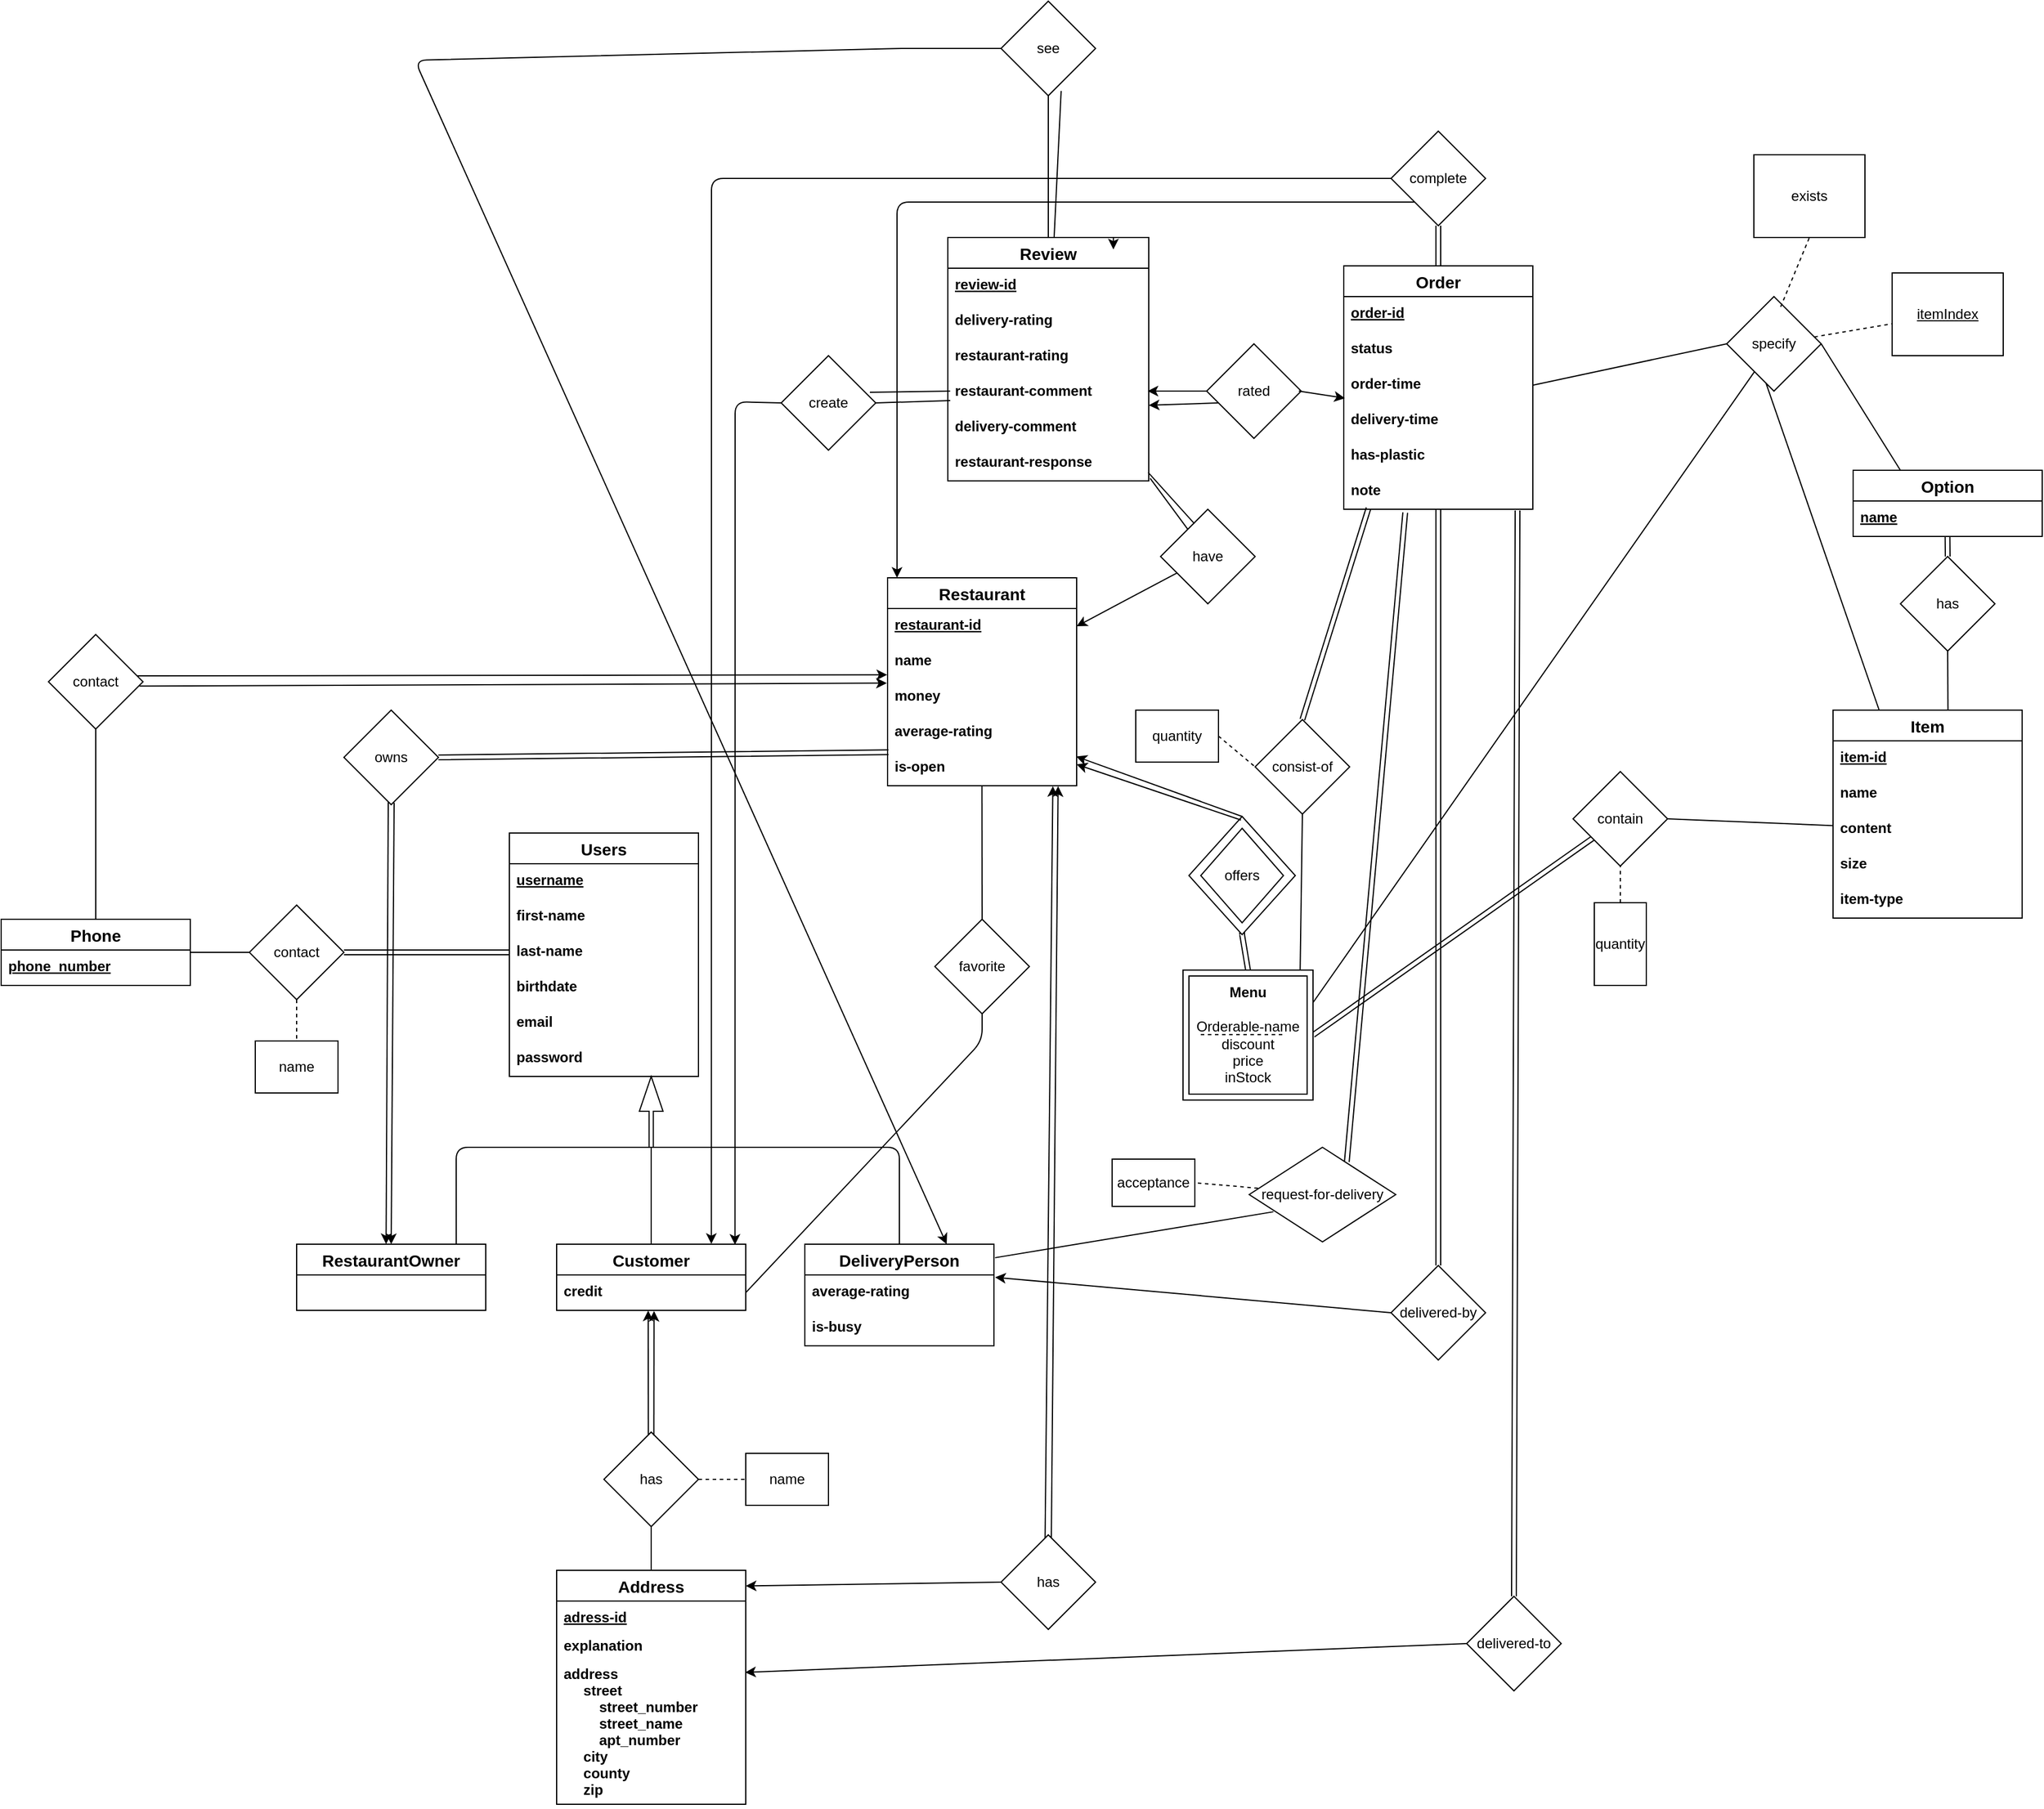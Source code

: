 <mxfile version="14.4.3" type="device"><diagram id="R2lEEEUBdFMjLlhIrx00" name="Page-1"><mxGraphModel dx="2222" dy="1836" grid="1" gridSize="10" guides="1" tooltips="1" connect="1" arrows="1" fold="1" page="1" pageScale="1" pageWidth="850" pageHeight="1100" math="0" shadow="0" extFonts="Permanent Marker^https://fonts.googleapis.com/css?family=Permanent+Marker"><root><mxCell id="0"/><mxCell id="1" parent="0"/><mxCell id="Zh8neGihTHfax8d--XvM-163" value="" style="shape=singleArrow;direction=north;whiteSpace=wrap;html=1;arrowWidth=0.178;arrowSize=0.492;" parent="1" vertex="1"><mxGeometry x="390" y="340" width="20" height="60" as="geometry"/></mxCell><mxCell id="Zh8neGihTHfax8d--XvM-165" value="" style="endArrow=none;html=1;exitX=0;exitY=0.5;exitDx=0;exitDy=0;exitPerimeter=0;entryX=0.844;entryY=0;entryDx=0;entryDy=0;entryPerimeter=0;" parent="1" source="Zh8neGihTHfax8d--XvM-163" target="JHoOs5_U9RgIZUPqP7sH-4" edge="1"><mxGeometry width="50" height="50" relative="1" as="geometry"><mxPoint x="680" y="250" as="sourcePoint"/><mxPoint x="240" y="430" as="targetPoint"/><Array as="points"><mxPoint x="235" y="400"/></Array></mxGeometry></mxCell><mxCell id="Zh8neGihTHfax8d--XvM-167" value="" style="endArrow=none;html=1;exitX=0.5;exitY=0;exitDx=0;exitDy=0;entryX=0;entryY=0.5;entryDx=0;entryDy=0;entryPerimeter=0;" parent="1" source="JHoOs5_U9RgIZUPqP7sH-26" target="Zh8neGihTHfax8d--XvM-163" edge="1"><mxGeometry width="50" height="50" relative="1" as="geometry"><mxPoint x="423" y="450" as="sourcePoint"/><mxPoint x="423" y="410" as="targetPoint"/><Array as="points"><mxPoint x="610" y="400"/></Array></mxGeometry></mxCell><mxCell id="Zh8neGihTHfax8d--XvM-174" value="" style="endArrow=classic;html=1;exitX=0.469;exitY=0.971;exitDx=0;exitDy=0;exitPerimeter=0;entryX=0.473;entryY=-0.001;entryDx=0;entryDy=0;entryPerimeter=0;" parent="1" source="w5awrjnhxRkKPZBforDl-4" target="JHoOs5_U9RgIZUPqP7sH-4" edge="1"><mxGeometry width="50" height="50" relative="1" as="geometry"><mxPoint x="360" y="46" as="sourcePoint"/><mxPoint x="195" y="414" as="targetPoint"/></mxGeometry></mxCell><mxCell id="Zh8neGihTHfax8d--XvM-179" value="" style="endArrow=classic;html=1;exitX=0.5;exitY=0;exitDx=0;exitDy=0;entryX=0.998;entryY=0.176;entryDx=0;entryDy=0;entryPerimeter=0;" parent="1" source="Pc2gba_3hiDEqjjUq7yA-28" target="JHoOs5_U9RgIZUPqP7sH-65" edge="1"><mxGeometry width="50" height="50" relative="1" as="geometry"><mxPoint x="880" y="150" as="sourcePoint"/><mxPoint x="760" y="70" as="targetPoint"/></mxGeometry></mxCell><mxCell id="Zh8neGihTHfax8d--XvM-222" value="" style="shape=partialRectangle;collapsible=0;dropTarget=0;pointerEvents=0;fillColor=none;top=0;left=0;bottom=0;right=0;points=[[0,0.5],[1,0.5]];portConstraint=eastwest;" parent="1" vertex="1"><mxGeometry x="776" y="400" width="210" height="30" as="geometry"/></mxCell><mxCell id="Zh8neGihTHfax8d--XvM-223" value="" style="shape=partialRectangle;connectable=0;fillColor=none;top=0;left=0;bottom=0;right=0;editable=1;overflow=hidden;" parent="Zh8neGihTHfax8d--XvM-222" vertex="1"><mxGeometry width="30" height="30" as="geometry"/></mxCell><mxCell id="Zh8neGihTHfax8d--XvM-275" value="" style="endArrow=classic;html=1;entryX=0.943;entryY=0.008;entryDx=0;entryDy=0;entryPerimeter=0;exitX=0;exitY=0.5;exitDx=0;exitDy=0;" parent="1" source="s_h3dqW5CmTu_gAil_q3-16" target="JHoOs5_U9RgIZUPqP7sH-15" edge="1"><mxGeometry width="50" height="50" relative="1" as="geometry"><mxPoint x="540" y="-231" as="sourcePoint"/><mxPoint x="471" y="480" as="targetPoint"/><Array as="points"><mxPoint x="471" y="-231"/></Array></mxGeometry></mxCell><mxCell id="Zh8neGihTHfax8d--XvM-284" value="" style="shape=link;html=1;entryX=0.5;entryY=0;entryDx=0;entryDy=0;exitX=0.131;exitY=0.967;exitDx=0;exitDy=0;exitPerimeter=0;" parent="1" source="JHoOs5_U9RgIZUPqP7sH-83" target="w5awrjnhxRkKPZBforDl-1" edge="1"><mxGeometry width="100" relative="1" as="geometry"><mxPoint x="1000" y="-120" as="sourcePoint"/><mxPoint x="1020" y="-1" as="targetPoint"/></mxGeometry></mxCell><mxCell id="Zh8neGihTHfax8d--XvM-285" value="" style="shape=link;html=1;entryX=0.5;entryY=1;entryDx=0;entryDy=0;exitX=0.5;exitY=0;exitDx=0;exitDy=0;" parent="1" source="w5awrjnhxRkKPZBforDl-5" target="Pc2gba_3hiDEqjjUq7yA-28" edge="1"><mxGeometry width="100" relative="1" as="geometry"><mxPoint x="882.359" y="250" as="sourcePoint"/><mxPoint x="883.04" y="224" as="targetPoint"/></mxGeometry></mxCell><mxCell id="Zh8neGihTHfax8d--XvM-302" value="delivered-by" style="rhombus;whiteSpace=wrap;html=1;" parent="1" vertex="1"><mxGeometry x="1026" y="500" width="80" height="80" as="geometry"/></mxCell><mxCell id="Zh8neGihTHfax8d--XvM-303" value="" style="endArrow=classic;html=1;exitX=0;exitY=0.5;exitDx=0;exitDy=0;entryX=1.006;entryY=0.067;entryDx=0;entryDy=0;entryPerimeter=0;" parent="1" source="Zh8neGihTHfax8d--XvM-302" target="JHoOs5_U9RgIZUPqP7sH-28" edge="1"><mxGeometry width="50" height="50" relative="1" as="geometry"><mxPoint x="1050" y="496" as="sourcePoint"/><mxPoint x="700" y="506" as="targetPoint"/></mxGeometry></mxCell><mxCell id="Zh8neGihTHfax8d--XvM-305" value="" style="shape=link;html=1;exitX=0.5;exitY=0;exitDx=0;exitDy=0;" parent="1" source="Zh8neGihTHfax8d--XvM-302" target="JHoOs5_U9RgIZUPqP7sH-83" edge="1"><mxGeometry width="100" relative="1" as="geometry"><mxPoint x="1130" y="590" as="sourcePoint"/><mxPoint x="1060" y="-120" as="targetPoint"/></mxGeometry></mxCell><mxCell id="Zh8neGihTHfax8d--XvM-307" value="complete" style="rhombus;whiteSpace=wrap;html=1;" parent="1" vertex="1"><mxGeometry x="1026" y="-460" width="80" height="80" as="geometry"/></mxCell><mxCell id="Zh8neGihTHfax8d--XvM-310" value="" style="endArrow=classic;html=1;exitX=0;exitY=1;exitDx=0;exitDy=0;" parent="1" source="Zh8neGihTHfax8d--XvM-307" edge="1"><mxGeometry width="50" height="50" relative="1" as="geometry"><mxPoint x="620" y="-160" as="sourcePoint"/><mxPoint x="608" y="-82" as="targetPoint"/><Array as="points"><mxPoint x="608" y="-400"/></Array></mxGeometry></mxCell><mxCell id="Zh8neGihTHfax8d--XvM-311" value="" style="endArrow=classic;html=1;exitX=0;exitY=0.5;exitDx=0;exitDy=0;entryX=0.818;entryY=-0.004;entryDx=0;entryDy=0;entryPerimeter=0;" parent="1" source="Zh8neGihTHfax8d--XvM-307" target="JHoOs5_U9RgIZUPqP7sH-15" edge="1"><mxGeometry width="50" height="50" relative="1" as="geometry"><mxPoint x="490" y="430" as="sourcePoint"/><mxPoint x="461" y="450" as="targetPoint"/><Array as="points"><mxPoint x="451" y="-420"/></Array></mxGeometry></mxCell><mxCell id="Zh8neGihTHfax8d--XvM-313" value="" style="shape=link;html=1;exitX=0.5;exitY=1;exitDx=0;exitDy=0;entryX=0.5;entryY=0;entryDx=0;entryDy=0;" parent="1" source="Zh8neGihTHfax8d--XvM-307" target="JHoOs5_U9RgIZUPqP7sH-77" edge="1"><mxGeometry width="100" relative="1" as="geometry"><mxPoint x="600" y="-170" as="sourcePoint"/><mxPoint x="700" y="-170" as="targetPoint"/></mxGeometry></mxCell><mxCell id="Zh8neGihTHfax8d--XvM-318" value="" style="endArrow=none;html=1;entryX=0.5;entryY=1;entryDx=0;entryDy=0;exitX=0.75;exitY=0;exitDx=0;exitDy=0;" parent="1" target="hnmbwk__psN7E5hnEite-14" edge="1"><mxGeometry width="50" height="50" relative="1" as="geometry"><mxPoint x="1497.25" y="30" as="sourcePoint"/><mxPoint x="1600" y="120" as="targetPoint"/></mxGeometry></mxCell><mxCell id="Zh8neGihTHfax8d--XvM-320" value="" style="endArrow=none;html=1;exitX=0.5;exitY=1;exitDx=0;exitDy=0;entryX=0.829;entryY=0.006;entryDx=0;entryDy=0;entryPerimeter=0;" parent="1" source="w5awrjnhxRkKPZBforDl-1" edge="1"><mxGeometry width="50" height="50" relative="1" as="geometry"><mxPoint x="990" y="40" as="sourcePoint"/><mxPoint x="949.09" y="251.08" as="targetPoint"/></mxGeometry></mxCell><mxCell id="Zh8neGihTHfax8d--XvM-321" value="" style="shape=link;html=1;exitX=1;exitY=0.5;exitDx=0;exitDy=0;entryX=0.005;entryY=1.056;entryDx=0;entryDy=0;entryPerimeter=0;" parent="1" source="w5awrjnhxRkKPZBforDl-4" target="JHoOs5_U9RgIZUPqP7sH-63" edge="1"><mxGeometry width="100" relative="1" as="geometry"><mxPoint x="235" y="80" as="sourcePoint"/><mxPoint x="600" y="80" as="targetPoint"/></mxGeometry></mxCell><mxCell id="Zh8neGihTHfax8d--XvM-323" value="" style="shape=link;html=1;exitX=1;exitY=0.5;exitDx=0;exitDy=0;" parent="1" source="w5awrjnhxRkKPZBforDl-5" target="w5awrjnhxRkKPZBforDl-3" edge="1"><mxGeometry width="100" relative="1" as="geometry"><mxPoint x="985" y="355" as="sourcePoint"/><mxPoint x="1260" as="targetPoint"/></mxGeometry></mxCell><mxCell id="Zh8neGihTHfax8d--XvM-324" value="" style="endArrow=none;html=1;exitX=1;exitY=0.5;exitDx=0;exitDy=0;" parent="1" source="w5awrjnhxRkKPZBforDl-3" target="s_h3dqW5CmTu_gAil_q3-66" edge="1"><mxGeometry width="50" height="50" relative="1" as="geometry"><mxPoint x="1250" y="114" as="sourcePoint"/><mxPoint x="1391.001" y="121.0" as="targetPoint"/></mxGeometry></mxCell><mxCell id="hnmbwk__psN7E5hnEite-14" value="has" style="rhombus;whiteSpace=wrap;html=1;" parent="1" vertex="1"><mxGeometry x="1457" y="-100" width="80" height="80" as="geometry"/></mxCell><mxCell id="hnmbwk__psN7E5hnEite-16" value="" style="shape=link;html=1;exitX=0.5;exitY=0;exitDx=0;exitDy=0;entryX=0.499;entryY=1.01;entryDx=0;entryDy=0;entryPerimeter=0;" parent="1" source="hnmbwk__psN7E5hnEite-14" target="JHoOs5_U9RgIZUPqP7sH-85" edge="1"><mxGeometry width="100" relative="1" as="geometry"><mxPoint x="1760" y="110" as="sourcePoint"/><mxPoint x="1710" y="120" as="targetPoint"/></mxGeometry></mxCell><mxCell id="w5awrjnhxRkKPZBforDl-1" value="consist-of" style="rhombus;whiteSpace=wrap;html=1;" parent="1" vertex="1"><mxGeometry x="911" y="38" width="80" height="80" as="geometry"/></mxCell><mxCell id="w5awrjnhxRkKPZBforDl-3" value="contain" style="rhombus;whiteSpace=wrap;html=1;" parent="1" vertex="1"><mxGeometry x="1180" y="82" width="80" height="80" as="geometry"/></mxCell><mxCell id="w5awrjnhxRkKPZBforDl-4" value="owns" style="rhombus;whiteSpace=wrap;html=1;" parent="1" vertex="1"><mxGeometry x="140" y="30" width="80" height="80" as="geometry"/></mxCell><mxCell id="w5awrjnhxRkKPZBforDl-6" value="favorite" style="rhombus;whiteSpace=wrap;html=1;" parent="1" vertex="1"><mxGeometry x="640" y="207" width="80" height="80" as="geometry"/></mxCell><mxCell id="w5awrjnhxRkKPZBforDl-7" value="" style="endArrow=none;html=1;entryX=0.5;entryY=1;entryDx=0;entryDy=0;exitX=1;exitY=0.5;exitDx=0;exitDy=0;" parent="1" target="w5awrjnhxRkKPZBforDl-6" edge="1"><mxGeometry width="50" height="50" relative="1" as="geometry"><mxPoint x="480" y="523" as="sourcePoint"/><mxPoint x="700" y="260" as="targetPoint"/><Array as="points"><mxPoint x="680" y="310"/></Array></mxGeometry></mxCell><mxCell id="w5awrjnhxRkKPZBforDl-8" value="" style="endArrow=none;html=1;entryX=0.5;entryY=0;entryDx=0;entryDy=0;exitX=0.499;exitY=1.01;exitDx=0;exitDy=0;exitPerimeter=0;" parent="1" source="JHoOs5_U9RgIZUPqP7sH-65" target="w5awrjnhxRkKPZBforDl-6" edge="1"><mxGeometry width="50" height="50" relative="1" as="geometry"><mxPoint x="680" y="90" as="sourcePoint"/><mxPoint x="650" y="270" as="targetPoint"/></mxGeometry></mxCell><mxCell id="w5awrjnhxRkKPZBforDl-33" value="has" style="rhombus;whiteSpace=wrap;html=1;" parent="1" vertex="1"><mxGeometry x="360" y="640.99" width="80" height="80" as="geometry"/></mxCell><mxCell id="w5awrjnhxRkKPZBforDl-34" value="" style="endArrow=classic;html=1;entryX=0.484;entryY=1.003;entryDx=0;entryDy=0;entryPerimeter=0;exitX=0.47;exitY=0.035;exitDx=0;exitDy=0;exitPerimeter=0;" parent="1" source="w5awrjnhxRkKPZBforDl-33" target="JHoOs5_U9RgIZUPqP7sH-17" edge="1"><mxGeometry width="50" height="50" relative="1" as="geometry"><mxPoint x="409" y="650" as="sourcePoint"/><mxPoint x="430.032" y="619.01" as="targetPoint"/></mxGeometry></mxCell><mxCell id="w5awrjnhxRkKPZBforDl-35" value="" style="endArrow=none;html=1;" parent="1" edge="1"><mxGeometry width="50" height="50" relative="1" as="geometry"><mxPoint x="365" y="930" as="sourcePoint"/><mxPoint x="365" y="930" as="targetPoint"/></mxGeometry></mxCell><mxCell id="w5awrjnhxRkKPZBforDl-42" value="delivered-to" style="rhombus;whiteSpace=wrap;html=1;" parent="1" vertex="1"><mxGeometry x="1090" y="780" width="80" height="80" as="geometry"/></mxCell><mxCell id="w5awrjnhxRkKPZBforDl-43" value="" style="endArrow=classic;html=1;entryX=0.997;entryY=0.1;entryDx=0;entryDy=0;exitX=0;exitY=0.5;exitDx=0;exitDy=0;entryPerimeter=0;" parent="1" source="w5awrjnhxRkKPZBforDl-42" target="JHoOs5_U9RgIZUPqP7sH-33" edge="1"><mxGeometry width="50" height="50" relative="1" as="geometry"><mxPoint x="700" y="680" as="sourcePoint"/><mxPoint x="491.5" y="845" as="targetPoint"/></mxGeometry></mxCell><mxCell id="w5awrjnhxRkKPZBforDl-44" value="" style="shape=link;html=1;exitX=0.5;exitY=0;exitDx=0;exitDy=0;entryX=0.919;entryY=1.033;entryDx=0;entryDy=0;entryPerimeter=0;" parent="1" source="w5awrjnhxRkKPZBforDl-42" target="JHoOs5_U9RgIZUPqP7sH-83" edge="1"><mxGeometry width="100" relative="1" as="geometry"><mxPoint x="680" y="660" as="sourcePoint"/><mxPoint x="1120" y="-120" as="targetPoint"/></mxGeometry></mxCell><mxCell id="HV0EwEGS81E-rR6zZ6H0-31" value="quantity" style="rounded=0;whiteSpace=wrap;html=1;direction=south;" parent="1" vertex="1"><mxGeometry x="1198" y="193" width="44" height="70" as="geometry"/></mxCell><mxCell id="HV0EwEGS81E-rR6zZ6H0-33" value="quantity" style="rounded=0;whiteSpace=wrap;html=1;" parent="1" vertex="1"><mxGeometry x="810" y="30" width="70" height="44" as="geometry"/></mxCell><mxCell id="HV0EwEGS81E-rR6zZ6H0-34" value="" style="endArrow=none;dashed=1;html=1;exitX=1;exitY=0.5;exitDx=0;exitDy=0;entryX=0;entryY=0.5;entryDx=0;entryDy=0;" parent="1" source="HV0EwEGS81E-rR6zZ6H0-33" target="w5awrjnhxRkKPZBforDl-1" edge="1"><mxGeometry width="50" height="50" relative="1" as="geometry"><mxPoint x="1220" y="164" as="sourcePoint"/><mxPoint x="1250" y="186" as="targetPoint"/></mxGeometry></mxCell><mxCell id="Pc2gba_3hiDEqjjUq7yA-30" value="contact" style="rhombus;whiteSpace=wrap;html=1;" parent="1" vertex="1"><mxGeometry x="60" y="195" width="80" height="80" as="geometry"/></mxCell><mxCell id="fAkOfAZcA4UGFJUIWHXn-4" value="contact" style="rhombus;whiteSpace=wrap;html=1;" parent="1" vertex="1"><mxGeometry x="-110" y="-34" width="80" height="80" as="geometry"/></mxCell><mxCell id="fAkOfAZcA4UGFJUIWHXn-7" value="" style="shape=link;html=1;exitX=1;exitY=0.5;exitDx=0;exitDy=0;entryX=0;entryY=0.5;entryDx=0;entryDy=0;" parent="1" source="Pc2gba_3hiDEqjjUq7yA-30" target="JHoOs5_U9RgIZUPqP7sH-89" edge="1"><mxGeometry width="100" relative="1" as="geometry"><mxPoint x="410" y="440" as="sourcePoint"/><mxPoint x="510" y="440" as="targetPoint"/></mxGeometry></mxCell><mxCell id="fAkOfAZcA4UGFJUIWHXn-8" value="" style="endArrow=none;html=1;entryX=0;entryY=0.5;entryDx=0;entryDy=0;exitX=1;exitY=0.5;exitDx=0;exitDy=0;" parent="1" source="JHoOs5_U9RgIZUPqP7sH-34" target="Pc2gba_3hiDEqjjUq7yA-30" edge="1"><mxGeometry width="50" height="50" relative="1" as="geometry"><mxPoint x="-50" y="244" as="sourcePoint"/><mxPoint x="350" y="150" as="targetPoint"/></mxGeometry></mxCell><mxCell id="fAkOfAZcA4UGFJUIWHXn-10" value="" style="endArrow=none;html=1;exitX=0.5;exitY=0;exitDx=0;exitDy=0;entryX=0.5;entryY=1;entryDx=0;entryDy=0;" parent="1" source="JHoOs5_U9RgIZUPqP7sH-34" target="fAkOfAZcA4UGFJUIWHXn-4" edge="1"><mxGeometry width="50" height="50" relative="1" as="geometry"><mxPoint x="300" y="200" as="sourcePoint"/><mxPoint x="350" y="150" as="targetPoint"/></mxGeometry></mxCell><mxCell id="fAkOfAZcA4UGFJUIWHXn-12" value="" style="endArrow=none;html=1;entryX=0.5;entryY=1;entryDx=0;entryDy=0;exitX=0.5;exitY=0;exitDx=0;exitDy=0;" parent="1" source="JHoOs5_U9RgIZUPqP7sH-31" target="w5awrjnhxRkKPZBforDl-33" edge="1"><mxGeometry width="50" height="50" relative="1" as="geometry"><mxPoint x="410" y="780" as="sourcePoint"/><mxPoint x="620" y="680" as="targetPoint"/></mxGeometry></mxCell><mxCell id="fAkOfAZcA4UGFJUIWHXn-13" value="has" style="rhombus;whiteSpace=wrap;html=1;" parent="1" vertex="1"><mxGeometry x="696" y="728" width="80" height="80" as="geometry"/></mxCell><mxCell id="fAkOfAZcA4UGFJUIWHXn-14" value="" style="endArrow=classic;html=1;exitX=0.466;exitY=0.033;exitDx=0;exitDy=0;exitPerimeter=0;entryX=0.874;entryY=1.012;entryDx=0;entryDy=0;entryPerimeter=0;" parent="1" source="fAkOfAZcA4UGFJUIWHXn-13" target="JHoOs5_U9RgIZUPqP7sH-65" edge="1"><mxGeometry width="50" height="50" relative="1" as="geometry"><mxPoint x="930" y="770.99" as="sourcePoint"/><mxPoint x="738" y="94" as="targetPoint"/></mxGeometry></mxCell><mxCell id="fAkOfAZcA4UGFJUIWHXn-17" value="" style="endArrow=classic;html=1;exitX=0.963;exitY=0.546;exitDx=0;exitDy=0;exitPerimeter=0;entryX=-0.004;entryY=0.105;entryDx=0;entryDy=0;entryPerimeter=0;" parent="1" source="fAkOfAZcA4UGFJUIWHXn-4" target="JHoOs5_U9RgIZUPqP7sH-64" edge="1"><mxGeometry width="50" height="50" relative="1" as="geometry"><mxPoint x="-100" y="-30" as="sourcePoint"/><mxPoint x="604" y="-30" as="targetPoint"/></mxGeometry></mxCell><mxCell id="fAkOfAZcA4UGFJUIWHXn-19" value="" style="endArrow=classic;html=1;exitX=0;exitY=0.5;exitDx=0;exitDy=0;entryX=1;entryY=0.067;entryDx=0;entryDy=0;entryPerimeter=0;" parent="1" source="fAkOfAZcA4UGFJUIWHXn-13" target="JHoOs5_U9RgIZUPqP7sH-31" edge="1"><mxGeometry width="50" height="50" relative="1" as="geometry"><mxPoint x="490" y="540" as="sourcePoint"/><mxPoint x="440" y="590" as="targetPoint"/></mxGeometry></mxCell><mxCell id="JHoOs5_U9RgIZUPqP7sH-4" value="RestaurantOwner" style="swimlane;fontStyle=1;childLayout=stackLayout;horizontal=1;startSize=26;horizontalStack=0;resizeParent=1;resizeParentMax=0;resizeLast=0;collapsible=1;marginBottom=0;align=center;fontSize=14;" parent="1" vertex="1"><mxGeometry x="100" y="482" width="160" height="56" as="geometry"/></mxCell><mxCell id="JHoOs5_U9RgIZUPqP7sH-11" value="" style="endArrow=classic;html=1;exitX=0.531;exitY=0.979;exitDx=0;exitDy=0;exitPerimeter=0;entryX=0.5;entryY=0;entryDx=0;entryDy=0;" parent="1" source="w5awrjnhxRkKPZBforDl-4" target="JHoOs5_U9RgIZUPqP7sH-4" edge="1"><mxGeometry width="50" height="50" relative="1" as="geometry"><mxPoint x="232.52" y="107.68" as="sourcePoint"/><mxPoint x="227" y="454" as="targetPoint"/></mxGeometry></mxCell><mxCell id="JHoOs5_U9RgIZUPqP7sH-15" value="Customer" style="swimlane;fontStyle=1;childLayout=stackLayout;horizontal=1;startSize=26;horizontalStack=0;resizeParent=1;resizeParentMax=0;resizeLast=0;collapsible=1;marginBottom=0;align=center;fontSize=14;" parent="1" vertex="1"><mxGeometry x="320" y="482" width="160" height="56" as="geometry"/></mxCell><mxCell id="JHoOs5_U9RgIZUPqP7sH-17" value="credit" style="text;strokeColor=none;fillColor=none;spacingLeft=4;spacingRight=4;overflow=hidden;rotatable=0;points=[[0,0.5],[1,0.5]];portConstraint=eastwest;fontSize=12;fontStyle=1" parent="JHoOs5_U9RgIZUPqP7sH-15" vertex="1"><mxGeometry y="26" width="160" height="30" as="geometry"/></mxCell><mxCell id="JHoOs5_U9RgIZUPqP7sH-19" value="" style="endArrow=none;html=1;entryX=0.5;entryY=0;entryDx=0;entryDy=0;" parent="1" target="JHoOs5_U9RgIZUPqP7sH-15" edge="1"><mxGeometry width="50" height="50" relative="1" as="geometry"><mxPoint x="400" y="400" as="sourcePoint"/><mxPoint x="290.04" y="464" as="targetPoint"/><Array as="points"/></mxGeometry></mxCell><mxCell id="JHoOs5_U9RgIZUPqP7sH-20" value="" style="endArrow=classic;html=1;entryX=0.515;entryY=1.016;entryDx=0;entryDy=0;entryPerimeter=0;exitX=0.528;exitY=0.037;exitDx=0;exitDy=0;exitPerimeter=0;" parent="1" source="w5awrjnhxRkKPZBforDl-33" target="JHoOs5_U9RgIZUPqP7sH-17" edge="1"><mxGeometry width="50" height="50" relative="1" as="geometry"><mxPoint x="419.762" y="660.238" as="sourcePoint"/><mxPoint x="419.2" y="566.33" as="targetPoint"/></mxGeometry></mxCell><mxCell id="JHoOs5_U9RgIZUPqP7sH-26" value="DeliveryPerson" style="swimlane;fontStyle=1;childLayout=stackLayout;horizontal=1;startSize=26;horizontalStack=0;resizeParent=1;resizeParentMax=0;resizeLast=0;collapsible=1;marginBottom=0;align=center;fontSize=14;" parent="1" vertex="1"><mxGeometry x="530" y="482" width="160" height="86" as="geometry"/></mxCell><mxCell id="JHoOs5_U9RgIZUPqP7sH-28" value="average-rating" style="text;strokeColor=none;fillColor=none;spacingLeft=4;spacingRight=4;overflow=hidden;rotatable=0;points=[[0,0.5],[1,0.5]];portConstraint=eastwest;fontSize=12;fontStyle=1" parent="JHoOs5_U9RgIZUPqP7sH-26" vertex="1"><mxGeometry y="26" width="160" height="30" as="geometry"/></mxCell><mxCell id="JHoOs5_U9RgIZUPqP7sH-29" value="is-busy" style="text;strokeColor=none;fillColor=none;spacingLeft=4;spacingRight=4;overflow=hidden;rotatable=0;points=[[0,0.5],[1,0.5]];portConstraint=eastwest;fontSize=12;fontStyle=1" parent="JHoOs5_U9RgIZUPqP7sH-26" vertex="1"><mxGeometry y="56" width="160" height="30" as="geometry"/></mxCell><mxCell id="JHoOs5_U9RgIZUPqP7sH-31" value="Address" style="swimlane;fontStyle=1;childLayout=stackLayout;horizontal=1;startSize=26;horizontalStack=0;resizeParent=1;resizeParentMax=0;resizeLast=0;collapsible=1;marginBottom=0;align=center;fontSize=14;" parent="1" vertex="1"><mxGeometry x="320" y="758" width="160" height="198" as="geometry"/></mxCell><mxCell id="JHoOs5_U9RgIZUPqP7sH-32" value="adress-id" style="text;strokeColor=none;fillColor=none;spacingLeft=4;spacingRight=4;overflow=hidden;rotatable=0;points=[[0,0.5],[1,0.5]];portConstraint=eastwest;fontSize=12;fontStyle=5" parent="JHoOs5_U9RgIZUPqP7sH-31" vertex="1"><mxGeometry y="26" width="160" height="24" as="geometry"/></mxCell><mxCell id="s_h3dqW5CmTu_gAil_q3-84" value="explanation" style="text;strokeColor=none;fillColor=none;spacingLeft=4;spacingRight=4;overflow=hidden;rotatable=0;points=[[0,0.5],[1,0.5]];portConstraint=eastwest;fontSize=12;fontStyle=1" vertex="1" parent="JHoOs5_U9RgIZUPqP7sH-31"><mxGeometry y="50" width="160" height="24" as="geometry"/></mxCell><mxCell id="JHoOs5_U9RgIZUPqP7sH-33" value="address&#10;     street&#10;         street_number&#10;         street_name&#10;         apt_number&#10;     city&#10;     county&#10;     zip&#10;" style="text;strokeColor=none;fillColor=none;spacingLeft=4;spacingRight=4;overflow=hidden;rotatable=0;points=[[0,0.5],[1,0.5]];portConstraint=eastwest;fontSize=12;fontStyle=1" parent="JHoOs5_U9RgIZUPqP7sH-31" vertex="1"><mxGeometry y="74" width="160" height="124" as="geometry"/></mxCell><mxCell id="JHoOs5_U9RgIZUPqP7sH-34" value="Phone" style="swimlane;fontStyle=1;childLayout=stackLayout;horizontal=1;startSize=26;horizontalStack=0;resizeParent=1;resizeParentMax=0;resizeLast=0;collapsible=1;marginBottom=0;align=center;fontSize=14;" parent="1" vertex="1"><mxGeometry x="-150" y="207" width="160" height="56" as="geometry"/></mxCell><mxCell id="JHoOs5_U9RgIZUPqP7sH-35" value="phone_number" style="text;strokeColor=none;fillColor=none;spacingLeft=4;spacingRight=4;overflow=hidden;rotatable=0;points=[[0,0.5],[1,0.5]];portConstraint=eastwest;fontSize=12;fontStyle=5" parent="JHoOs5_U9RgIZUPqP7sH-34" vertex="1"><mxGeometry y="26" width="160" height="30" as="geometry"/></mxCell><mxCell id="JHoOs5_U9RgIZUPqP7sH-40" value="" style="group" parent="1" vertex="1" connectable="0"><mxGeometry x="855" y="120" width="90" height="100" as="geometry"/></mxCell><mxCell id="JHoOs5_U9RgIZUPqP7sH-41" style="edgeStyle=orthogonalEdgeStyle;shape=link;rounded=0;orthogonalLoop=1;jettySize=auto;html=1;exitX=0.5;exitY=1;exitDx=0;exitDy=0;entryX=0.5;entryY=1;entryDx=0;entryDy=0;" parent="JHoOs5_U9RgIZUPqP7sH-40" source="Pc2gba_3hiDEqjjUq7yA-28" target="Pc2gba_3hiDEqjjUq7yA-29" edge="1"><mxGeometry relative="1" as="geometry"/></mxCell><mxCell id="Pc2gba_3hiDEqjjUq7yA-28" value="" style="rhombus;whiteSpace=wrap;html=1;" parent="JHoOs5_U9RgIZUPqP7sH-40" vertex="1"><mxGeometry width="90" height="100" as="geometry"/></mxCell><mxCell id="Pc2gba_3hiDEqjjUq7yA-29" value="offers" style="rhombus;whiteSpace=wrap;html=1;" parent="JHoOs5_U9RgIZUPqP7sH-40" vertex="1"><mxGeometry x="10" y="10" width="70" height="80" as="geometry"/></mxCell><mxCell id="JHoOs5_U9RgIZUPqP7sH-42" value="" style="endArrow=classic;html=1;entryX=1;entryY=0.398;entryDx=0;entryDy=0;entryPerimeter=0;exitX=0.489;exitY=0.03;exitDx=0;exitDy=0;exitPerimeter=0;" parent="1" source="Pc2gba_3hiDEqjjUq7yA-28" target="JHoOs5_U9RgIZUPqP7sH-65" edge="1"><mxGeometry width="50" height="50" relative="1" as="geometry"><mxPoint x="875" y="148" as="sourcePoint"/><mxPoint x="760" y="75" as="targetPoint"/></mxGeometry></mxCell><mxCell id="JHoOs5_U9RgIZUPqP7sH-54" value="name" style="rounded=0;whiteSpace=wrap;html=1;" parent="1" vertex="1"><mxGeometry x="480" y="658.99" width="70" height="44" as="geometry"/></mxCell><mxCell id="JHoOs5_U9RgIZUPqP7sH-55" value="" style="endArrow=none;dashed=1;html=1;exitX=1;exitY=0.5;exitDx=0;exitDy=0;entryX=0;entryY=0.5;entryDx=0;entryDy=0;" parent="1" source="w5awrjnhxRkKPZBforDl-33" target="JHoOs5_U9RgIZUPqP7sH-54" edge="1"><mxGeometry width="50" height="50" relative="1" as="geometry"><mxPoint x="490" y="670" as="sourcePoint"/><mxPoint x="470" y="651" as="targetPoint"/></mxGeometry></mxCell><mxCell id="JHoOs5_U9RgIZUPqP7sH-56" value="name" style="rounded=0;whiteSpace=wrap;html=1;" parent="1" vertex="1"><mxGeometry x="65" y="310" width="70" height="44" as="geometry"/></mxCell><mxCell id="JHoOs5_U9RgIZUPqP7sH-57" value="" style="endArrow=none;dashed=1;html=1;exitX=0.5;exitY=1;exitDx=0;exitDy=0;entryX=0.5;entryY=0;entryDx=0;entryDy=0;" parent="1" source="Pc2gba_3hiDEqjjUq7yA-30" target="JHoOs5_U9RgIZUPqP7sH-56" edge="1"><mxGeometry width="50" height="50" relative="1" as="geometry"><mxPoint x="70" y="290" as="sourcePoint"/><mxPoint x="90" y="251" as="targetPoint"/></mxGeometry></mxCell><mxCell id="JHoOs5_U9RgIZUPqP7sH-59" value="" style="endArrow=classic;html=1;exitX=0.942;exitY=0.438;exitDx=0;exitDy=0;exitPerimeter=0;entryX=-0.002;entryY=0.869;entryDx=0;entryDy=0;entryPerimeter=0;" parent="1" source="fAkOfAZcA4UGFJUIWHXn-4" target="JHoOs5_U9RgIZUPqP7sH-62" edge="1"><mxGeometry width="50" height="50" relative="1" as="geometry"><mxPoint x="-100" y="-40" as="sourcePoint"/><mxPoint x="604" y="-40" as="targetPoint"/></mxGeometry></mxCell><mxCell id="JHoOs5_U9RgIZUPqP7sH-60" value="Restaurant" style="swimlane;fontStyle=1;childLayout=stackLayout;horizontal=1;startSize=26;horizontalStack=0;resizeParent=1;resizeParentMax=0;resizeLast=0;collapsible=1;marginBottom=0;align=center;fontSize=14;" parent="1" vertex="1"><mxGeometry x="600" y="-82" width="160" height="176" as="geometry"/></mxCell><mxCell id="JHoOs5_U9RgIZUPqP7sH-61" value="restaurant-id" style="text;strokeColor=none;fillColor=none;spacingLeft=4;spacingRight=4;overflow=hidden;rotatable=0;points=[[0,0.5],[1,0.5]];portConstraint=eastwest;fontSize=12;fontStyle=5" parent="JHoOs5_U9RgIZUPqP7sH-60" vertex="1"><mxGeometry y="26" width="160" height="30" as="geometry"/></mxCell><mxCell id="JHoOs5_U9RgIZUPqP7sH-62" value="name" style="text;strokeColor=none;fillColor=none;spacingLeft=4;spacingRight=4;overflow=hidden;rotatable=0;points=[[0,0.5],[1,0.5]];portConstraint=eastwest;fontSize=12;fontStyle=1" parent="JHoOs5_U9RgIZUPqP7sH-60" vertex="1"><mxGeometry y="56" width="160" height="30" as="geometry"/></mxCell><mxCell id="JHoOs5_U9RgIZUPqP7sH-64" value="money" style="text;strokeColor=none;fillColor=none;spacingLeft=4;spacingRight=4;overflow=hidden;rotatable=0;points=[[0,0.5],[1,0.5]];portConstraint=eastwest;fontSize=12;fontStyle=1" parent="JHoOs5_U9RgIZUPqP7sH-60" vertex="1"><mxGeometry y="86" width="160" height="30" as="geometry"/></mxCell><mxCell id="JHoOs5_U9RgIZUPqP7sH-63" value="average-rating&#10;" style="text;strokeColor=none;fillColor=none;spacingLeft=4;spacingRight=4;overflow=hidden;rotatable=0;points=[[0,0.5],[1,0.5]];portConstraint=eastwest;fontSize=12;fontStyle=1" parent="JHoOs5_U9RgIZUPqP7sH-60" vertex="1"><mxGeometry y="116" width="160" height="30" as="geometry"/></mxCell><mxCell id="JHoOs5_U9RgIZUPqP7sH-65" value="is-open" style="text;strokeColor=none;fillColor=none;spacingLeft=4;spacingRight=4;overflow=hidden;rotatable=0;points=[[0,0.5],[1,0.5]];portConstraint=eastwest;fontSize=12;fontStyle=1" parent="JHoOs5_U9RgIZUPqP7sH-60" vertex="1"><mxGeometry y="146" width="160" height="30" as="geometry"/></mxCell><mxCell id="JHoOs5_U9RgIZUPqP7sH-70" value="" style="endArrow=classic;html=1;exitX=0.532;exitY=0.033;exitDx=0;exitDy=0;exitPerimeter=0;entryX=0.902;entryY=1.012;entryDx=0;entryDy=0;entryPerimeter=0;" parent="1" source="fAkOfAZcA4UGFJUIWHXn-13" target="JHoOs5_U9RgIZUPqP7sH-65" edge="1"><mxGeometry width="50" height="50" relative="1" as="geometry"><mxPoint x="740.702" y="660.288" as="sourcePoint"/><mxPoint x="747" y="95" as="targetPoint"/></mxGeometry></mxCell><mxCell id="JHoOs5_U9RgIZUPqP7sH-73" value="" style="group" parent="1" vertex="1" connectable="0"><mxGeometry x="850" y="250" width="110" height="110" as="geometry"/></mxCell><mxCell id="w5awrjnhxRkKPZBforDl-5" value="&lt;b&gt;Menu&lt;br&gt;&lt;/b&gt;&lt;br&gt;Orderable-name&lt;br&gt;discount&lt;br&gt;price&lt;br&gt;inStock" style="shape=ext;margin=3;double=1;whiteSpace=wrap;html=1;align=center;" parent="JHoOs5_U9RgIZUPqP7sH-73" vertex="1"><mxGeometry width="110" height="110" as="geometry"/></mxCell><mxCell id="JHoOs5_U9RgIZUPqP7sH-39" value="" style="endArrow=none;dashed=1;html=1;" parent="JHoOs5_U9RgIZUPqP7sH-73" edge="1"><mxGeometry width="50" height="50" relative="1" as="geometry"><mxPoint x="15" y="54.66" as="sourcePoint"/><mxPoint x="85" y="54.66" as="targetPoint"/></mxGeometry></mxCell><mxCell id="JHoOs5_U9RgIZUPqP7sH-77" value="Order" style="swimlane;fontStyle=1;childLayout=stackLayout;horizontal=1;startSize=26;horizontalStack=0;resizeParent=1;resizeParentMax=0;resizeLast=0;collapsible=1;marginBottom=0;align=center;fontSize=14;" parent="1" vertex="1"><mxGeometry x="986" y="-346" width="160" height="206" as="geometry"/></mxCell><mxCell id="JHoOs5_U9RgIZUPqP7sH-78" value="order-id" style="text;strokeColor=none;fillColor=none;spacingLeft=4;spacingRight=4;overflow=hidden;rotatable=0;points=[[0,0.5],[1,0.5]];portConstraint=eastwest;fontSize=12;fontStyle=5" parent="JHoOs5_U9RgIZUPqP7sH-77" vertex="1"><mxGeometry y="26" width="160" height="30" as="geometry"/></mxCell><mxCell id="JHoOs5_U9RgIZUPqP7sH-79" value="status" style="text;strokeColor=none;fillColor=none;spacingLeft=4;spacingRight=4;overflow=hidden;rotatable=0;points=[[0,0.5],[1,0.5]];portConstraint=eastwest;fontSize=12;fontStyle=1" parent="JHoOs5_U9RgIZUPqP7sH-77" vertex="1"><mxGeometry y="56" width="160" height="30" as="geometry"/></mxCell><mxCell id="JHoOs5_U9RgIZUPqP7sH-80" value="order-time" style="text;strokeColor=none;fillColor=none;spacingLeft=4;spacingRight=4;overflow=hidden;rotatable=0;points=[[0,0.5],[1,0.5]];portConstraint=eastwest;fontSize=12;fontStyle=1" parent="JHoOs5_U9RgIZUPqP7sH-77" vertex="1"><mxGeometry y="86" width="160" height="30" as="geometry"/></mxCell><mxCell id="JHoOs5_U9RgIZUPqP7sH-81" value="delivery-time" style="text;strokeColor=none;fillColor=none;spacingLeft=4;spacingRight=4;overflow=hidden;rotatable=0;points=[[0,0.5],[1,0.5]];portConstraint=eastwest;fontSize=12;fontStyle=1" parent="JHoOs5_U9RgIZUPqP7sH-77" vertex="1"><mxGeometry y="116" width="160" height="30" as="geometry"/></mxCell><mxCell id="JHoOs5_U9RgIZUPqP7sH-82" value="has-plastic" style="text;strokeColor=none;fillColor=none;spacingLeft=4;spacingRight=4;overflow=hidden;rotatable=0;points=[[0,0.5],[1,0.5]];portConstraint=eastwest;fontSize=12;fontStyle=1" parent="JHoOs5_U9RgIZUPqP7sH-77" vertex="1"><mxGeometry y="146" width="160" height="30" as="geometry"/></mxCell><mxCell id="JHoOs5_U9RgIZUPqP7sH-83" value="note" style="text;strokeColor=none;fillColor=none;spacingLeft=4;spacingRight=4;overflow=hidden;rotatable=0;points=[[0,0.5],[1,0.5]];portConstraint=eastwest;fontSize=12;fontStyle=1" parent="JHoOs5_U9RgIZUPqP7sH-77" vertex="1"><mxGeometry y="176" width="160" height="30" as="geometry"/></mxCell><mxCell id="JHoOs5_U9RgIZUPqP7sH-84" value="Option" style="swimlane;fontStyle=1;childLayout=stackLayout;horizontal=1;startSize=26;horizontalStack=0;resizeParent=1;resizeParentMax=0;resizeLast=0;collapsible=1;marginBottom=0;align=center;fontSize=14;" parent="1" vertex="1"><mxGeometry x="1417" y="-173" width="160" height="56" as="geometry"/></mxCell><mxCell id="JHoOs5_U9RgIZUPqP7sH-85" value="name" style="text;strokeColor=none;fillColor=none;spacingLeft=4;spacingRight=4;overflow=hidden;rotatable=0;points=[[0,0.5],[1,0.5]];portConstraint=eastwest;fontSize=12;fontStyle=5" parent="JHoOs5_U9RgIZUPqP7sH-84" vertex="1"><mxGeometry y="26" width="160" height="30" as="geometry"/></mxCell><mxCell id="JHoOs5_U9RgIZUPqP7sH-86" value="Users" style="swimlane;fontStyle=1;childLayout=stackLayout;horizontal=1;startSize=26;horizontalStack=0;resizeParent=1;resizeParentMax=0;resizeLast=0;collapsible=1;marginBottom=0;align=center;fontSize=14;" parent="1" vertex="1"><mxGeometry x="280" y="134" width="160" height="206" as="geometry"/></mxCell><mxCell id="JHoOs5_U9RgIZUPqP7sH-87" value="username" style="text;strokeColor=none;fillColor=none;spacingLeft=4;spacingRight=4;overflow=hidden;rotatable=0;points=[[0,0.5],[1,0.5]];portConstraint=eastwest;fontSize=12;fontStyle=5" parent="JHoOs5_U9RgIZUPqP7sH-86" vertex="1"><mxGeometry y="26" width="160" height="30" as="geometry"/></mxCell><mxCell id="JHoOs5_U9RgIZUPqP7sH-88" value="first-name" style="text;strokeColor=none;fillColor=none;spacingLeft=4;spacingRight=4;overflow=hidden;rotatable=0;points=[[0,0.5],[1,0.5]];portConstraint=eastwest;fontSize=12;fontStyle=1" parent="JHoOs5_U9RgIZUPqP7sH-86" vertex="1"><mxGeometry y="56" width="160" height="30" as="geometry"/></mxCell><mxCell id="JHoOs5_U9RgIZUPqP7sH-89" value="last-name" style="text;strokeColor=none;fillColor=none;spacingLeft=4;spacingRight=4;overflow=hidden;rotatable=0;points=[[0,0.5],[1,0.5]];portConstraint=eastwest;fontSize=12;fontStyle=1" parent="JHoOs5_U9RgIZUPqP7sH-86" vertex="1"><mxGeometry y="86" width="160" height="30" as="geometry"/></mxCell><mxCell id="JHoOs5_U9RgIZUPqP7sH-90" value="birthdate" style="text;strokeColor=none;fillColor=none;spacingLeft=4;spacingRight=4;overflow=hidden;rotatable=0;points=[[0,0.5],[1,0.5]];portConstraint=eastwest;fontSize=12;fontStyle=1" parent="JHoOs5_U9RgIZUPqP7sH-86" vertex="1"><mxGeometry y="116" width="160" height="30" as="geometry"/></mxCell><mxCell id="JHoOs5_U9RgIZUPqP7sH-91" value="email" style="text;strokeColor=none;fillColor=none;spacingLeft=4;spacingRight=4;overflow=hidden;rotatable=0;points=[[0,0.5],[1,0.5]];portConstraint=eastwest;fontSize=12;fontStyle=1" parent="JHoOs5_U9RgIZUPqP7sH-86" vertex="1"><mxGeometry y="146" width="160" height="30" as="geometry"/></mxCell><mxCell id="JHoOs5_U9RgIZUPqP7sH-92" value="password" style="text;strokeColor=none;fillColor=none;spacingLeft=4;spacingRight=4;overflow=hidden;rotatable=0;points=[[0,0.5],[1,0.5]];portConstraint=eastwest;fontSize=12;fontStyle=1" parent="JHoOs5_U9RgIZUPqP7sH-86" vertex="1"><mxGeometry y="176" width="160" height="30" as="geometry"/></mxCell><mxCell id="s_h3dqW5CmTu_gAil_q3-2" value="Review" style="swimlane;fontStyle=1;childLayout=stackLayout;horizontal=1;startSize=26;horizontalStack=0;resizeParent=1;resizeParentMax=0;resizeLast=0;collapsible=1;marginBottom=0;align=center;fontSize=14;" vertex="1" parent="1"><mxGeometry x="651" y="-370" width="170" height="206" as="geometry"/></mxCell><mxCell id="s_h3dqW5CmTu_gAil_q3-3" value="review-id" style="text;strokeColor=none;fillColor=none;spacingLeft=4;spacingRight=4;overflow=hidden;rotatable=0;points=[[0,0.5],[1,0.5]];portConstraint=eastwest;fontSize=12;fontStyle=5" vertex="1" parent="s_h3dqW5CmTu_gAil_q3-2"><mxGeometry y="26" width="170" height="30" as="geometry"/></mxCell><mxCell id="s_h3dqW5CmTu_gAil_q3-4" value="delivery-rating" style="text;strokeColor=none;fillColor=none;spacingLeft=4;spacingRight=4;overflow=hidden;rotatable=0;points=[[0,0.5],[1,0.5]];portConstraint=eastwest;fontSize=12;fontStyle=1" vertex="1" parent="s_h3dqW5CmTu_gAil_q3-2"><mxGeometry y="56" width="170" height="30" as="geometry"/></mxCell><mxCell id="s_h3dqW5CmTu_gAil_q3-5" value="restaurant-rating" style="text;strokeColor=none;fillColor=none;spacingLeft=4;spacingRight=4;overflow=hidden;rotatable=0;points=[[0,0.5],[1,0.5]];portConstraint=eastwest;fontSize=12;fontStyle=1" vertex="1" parent="s_h3dqW5CmTu_gAil_q3-2"><mxGeometry y="86" width="170" height="30" as="geometry"/></mxCell><mxCell id="s_h3dqW5CmTu_gAil_q3-8" value="restaurant-comment" style="text;strokeColor=none;fillColor=none;spacingLeft=4;spacingRight=4;overflow=hidden;rotatable=0;points=[[0,0.5],[1,0.5]];portConstraint=eastwest;fontSize=12;fontStyle=1" vertex="1" parent="s_h3dqW5CmTu_gAil_q3-2"><mxGeometry y="116" width="170" height="30" as="geometry"/></mxCell><mxCell id="s_h3dqW5CmTu_gAil_q3-6" value="delivery-comment" style="text;strokeColor=none;fillColor=none;spacingLeft=4;spacingRight=4;overflow=hidden;rotatable=0;points=[[0,0.5],[1,0.5]];portConstraint=eastwest;fontSize=12;fontStyle=1" vertex="1" parent="s_h3dqW5CmTu_gAil_q3-2"><mxGeometry y="146" width="170" height="30" as="geometry"/></mxCell><mxCell id="s_h3dqW5CmTu_gAil_q3-7" value="restaurant-response" style="text;strokeColor=none;fillColor=none;spacingLeft=4;spacingRight=4;overflow=hidden;rotatable=0;points=[[0,0.5],[1,0.5]];portConstraint=eastwest;fontSize=12;fontStyle=1" vertex="1" parent="s_h3dqW5CmTu_gAil_q3-2"><mxGeometry y="176" width="170" height="30" as="geometry"/></mxCell><mxCell id="s_h3dqW5CmTu_gAil_q3-11" value="rated" style="rhombus;whiteSpace=wrap;html=1;" vertex="1" parent="1"><mxGeometry x="870" y="-280" width="80" height="80" as="geometry"/></mxCell><mxCell id="s_h3dqW5CmTu_gAil_q3-12" style="edgeStyle=orthogonalEdgeStyle;rounded=0;orthogonalLoop=1;jettySize=auto;html=1;exitX=0.75;exitY=0;exitDx=0;exitDy=0;entryX=0.824;entryY=0.049;entryDx=0;entryDy=0;entryPerimeter=0;" edge="1" parent="1" source="s_h3dqW5CmTu_gAil_q3-2" target="s_h3dqW5CmTu_gAil_q3-2"><mxGeometry relative="1" as="geometry"/></mxCell><mxCell id="s_h3dqW5CmTu_gAil_q3-13" value="" style="endArrow=classic;html=1;entryX=0.006;entryY=-0.133;entryDx=0;entryDy=0;entryPerimeter=0;" edge="1" parent="1" target="JHoOs5_U9RgIZUPqP7sH-81"><mxGeometry width="50" height="50" relative="1" as="geometry"><mxPoint x="948" y="-240" as="sourcePoint"/><mxPoint x="750" y="-200" as="targetPoint"/></mxGeometry></mxCell><mxCell id="s_h3dqW5CmTu_gAil_q3-14" value="" style="endArrow=classic;html=1;exitX=0.125;exitY=0.625;exitDx=0;exitDy=0;exitPerimeter=0;" edge="1" parent="1" source="s_h3dqW5CmTu_gAil_q3-11"><mxGeometry width="50" height="50" relative="1" as="geometry"><mxPoint x="880" y="-74" as="sourcePoint"/><mxPoint x="821" y="-228" as="targetPoint"/></mxGeometry></mxCell><mxCell id="s_h3dqW5CmTu_gAil_q3-15" value="" style="endArrow=classic;html=1;" edge="1" parent="1"><mxGeometry width="50" height="50" relative="1" as="geometry"><mxPoint x="870" y="-240" as="sourcePoint"/><mxPoint x="820" y="-240" as="targetPoint"/></mxGeometry></mxCell><mxCell id="s_h3dqW5CmTu_gAil_q3-16" value="create" style="rhombus;whiteSpace=wrap;html=1;" vertex="1" parent="1"><mxGeometry x="510" y="-270" width="80" height="80" as="geometry"/></mxCell><mxCell id="s_h3dqW5CmTu_gAil_q3-17" value="" style="endArrow=none;html=1;exitX=1;exitY=0.5;exitDx=0;exitDy=0;entryX=0.012;entryY=0.733;entryDx=0;entryDy=0;entryPerimeter=0;" edge="1" parent="1" source="s_h3dqW5CmTu_gAil_q3-16" target="s_h3dqW5CmTu_gAil_q3-8"><mxGeometry width="50" height="50" relative="1" as="geometry"><mxPoint x="700" y="-350" as="sourcePoint"/><mxPoint x="750" y="-400" as="targetPoint"/></mxGeometry></mxCell><mxCell id="s_h3dqW5CmTu_gAil_q3-18" value="" style="endArrow=none;html=1;exitX=0.938;exitY=0.388;exitDx=0;exitDy=0;exitPerimeter=0;" edge="1" parent="1" source="s_h3dqW5CmTu_gAil_q3-16"><mxGeometry width="50" height="50" relative="1" as="geometry"><mxPoint x="700" y="-350" as="sourcePoint"/><mxPoint x="653" y="-240" as="targetPoint"/></mxGeometry></mxCell><mxCell id="s_h3dqW5CmTu_gAil_q3-19" value="have" style="rhombus;whiteSpace=wrap;html=1;" vertex="1" parent="1"><mxGeometry x="831" y="-140" width="80" height="80" as="geometry"/></mxCell><mxCell id="s_h3dqW5CmTu_gAil_q3-21" value="" style="endArrow=none;html=1;entryX=1.007;entryY=0.928;entryDx=0;entryDy=0;entryPerimeter=0;" edge="1" parent="1" source="s_h3dqW5CmTu_gAil_q3-19" target="s_h3dqW5CmTu_gAil_q3-7"><mxGeometry width="50" height="50" relative="1" as="geometry"><mxPoint x="730" y="-210" as="sourcePoint"/><mxPoint x="780" y="-260" as="targetPoint"/></mxGeometry></mxCell><mxCell id="s_h3dqW5CmTu_gAil_q3-22" value="" style="endArrow=classic;html=1;entryX=1;entryY=0.5;entryDx=0;entryDy=0;" edge="1" parent="1" source="s_h3dqW5CmTu_gAil_q3-19" target="JHoOs5_U9RgIZUPqP7sH-61"><mxGeometry width="50" height="50" relative="1" as="geometry"><mxPoint x="770.99" y="-151.99" as="sourcePoint"/><mxPoint x="770" y="-72" as="targetPoint"/><Array as="points"/></mxGeometry></mxCell><mxCell id="s_h3dqW5CmTu_gAil_q3-23" value="" style="endArrow=none;html=1;entryX=0.997;entryY=0.761;entryDx=0;entryDy=0;exitX=0.358;exitY=0.152;exitDx=0;exitDy=0;exitPerimeter=0;entryPerimeter=0;" edge="1" parent="1" source="s_h3dqW5CmTu_gAil_q3-19" target="s_h3dqW5CmTu_gAil_q3-7"><mxGeometry width="50" height="50" relative="1" as="geometry"><mxPoint x="730" y="-210" as="sourcePoint"/><mxPoint x="780" y="-260" as="targetPoint"/></mxGeometry></mxCell><mxCell id="s_h3dqW5CmTu_gAil_q3-24" value="see" style="rhombus;whiteSpace=wrap;html=1;" vertex="1" parent="1"><mxGeometry x="696" y="-570" width="80" height="80" as="geometry"/></mxCell><mxCell id="s_h3dqW5CmTu_gAil_q3-26" value="" style="endArrow=none;html=1;entryX=0.5;entryY=1;entryDx=0;entryDy=0;" edge="1" parent="1" source="s_h3dqW5CmTu_gAil_q3-2" target="s_h3dqW5CmTu_gAil_q3-24"><mxGeometry width="50" height="50" relative="1" as="geometry"><mxPoint x="910" y="-540" as="sourcePoint"/><mxPoint x="960" y="-590" as="targetPoint"/></mxGeometry></mxCell><mxCell id="s_h3dqW5CmTu_gAil_q3-27" value="" style="endArrow=classic;html=1;exitX=0;exitY=0.5;exitDx=0;exitDy=0;entryX=0.75;entryY=0;entryDx=0;entryDy=0;" edge="1" parent="1" source="s_h3dqW5CmTu_gAil_q3-24" target="JHoOs5_U9RgIZUPqP7sH-26"><mxGeometry width="50" height="50" relative="1" as="geometry"><mxPoint x="910" y="-540" as="sourcePoint"/><mxPoint x="530" y="-530" as="targetPoint"/><Array as="points"><mxPoint x="610" y="-530"/><mxPoint x="200" y="-520"/></Array></mxGeometry></mxCell><mxCell id="s_h3dqW5CmTu_gAil_q3-28" value="" style="endArrow=none;html=1;entryX=0.636;entryY=0.95;entryDx=0;entryDy=0;entryPerimeter=0;" edge="1" parent="1" source="s_h3dqW5CmTu_gAil_q3-2" target="s_h3dqW5CmTu_gAil_q3-24"><mxGeometry width="50" height="50" relative="1" as="geometry"><mxPoint x="910" y="-540" as="sourcePoint"/><mxPoint x="960" y="-590" as="targetPoint"/></mxGeometry></mxCell><mxCell id="s_h3dqW5CmTu_gAil_q3-43" value="specify" style="rhombus;whiteSpace=wrap;html=1;" vertex="1" parent="1"><mxGeometry x="1310" y="-320" width="80" height="80" as="geometry"/></mxCell><mxCell id="s_h3dqW5CmTu_gAil_q3-44" value="" style="endArrow=none;html=1;exitX=1;exitY=0.5;exitDx=0;exitDy=0;entryX=0;entryY=0.5;entryDx=0;entryDy=0;" edge="1" parent="1" source="JHoOs5_U9RgIZUPqP7sH-80" target="s_h3dqW5CmTu_gAil_q3-43"><mxGeometry width="50" height="50" relative="1" as="geometry"><mxPoint x="1370" y="70" as="sourcePoint"/><mxPoint x="1230" y="-250" as="targetPoint"/></mxGeometry></mxCell><mxCell id="s_h3dqW5CmTu_gAil_q3-45" value="" style="endArrow=none;html=1;exitX=1;exitY=0.5;exitDx=0;exitDy=0;entryX=0.25;entryY=0;entryDx=0;entryDy=0;" edge="1" parent="1" source="s_h3dqW5CmTu_gAil_q3-43" target="JHoOs5_U9RgIZUPqP7sH-84"><mxGeometry width="50" height="50" relative="1" as="geometry"><mxPoint x="1370" y="70" as="sourcePoint"/><mxPoint x="1420" y="20" as="targetPoint"/></mxGeometry></mxCell><mxCell id="s_h3dqW5CmTu_gAil_q3-46" value="" style="endArrow=none;html=1;exitX=1;exitY=0.25;exitDx=0;exitDy=0;" edge="1" parent="1" source="w5awrjnhxRkKPZBforDl-5" target="s_h3dqW5CmTu_gAil_q3-43"><mxGeometry width="50" height="50" relative="1" as="geometry"><mxPoint x="1370" y="70" as="sourcePoint"/><mxPoint x="1420" y="20" as="targetPoint"/></mxGeometry></mxCell><mxCell id="s_h3dqW5CmTu_gAil_q3-47" value="" style="endArrow=none;html=1;" edge="1" parent="1"><mxGeometry width="50" height="50" relative="1" as="geometry"><mxPoint x="1439.014" y="30" as="sourcePoint"/><mxPoint x="1343.29" y="-246.71" as="targetPoint"/></mxGeometry></mxCell><mxCell id="s_h3dqW5CmTu_gAil_q3-48" value="&lt;u&gt;itemIndex&lt;/u&gt;" style="rounded=0;whiteSpace=wrap;html=1;direction=south;" vertex="1" parent="1"><mxGeometry x="1450" y="-340" width="94" height="70" as="geometry"/></mxCell><mxCell id="s_h3dqW5CmTu_gAil_q3-52" value="" style="endArrow=none;dashed=1;html=1;" edge="1" parent="1" source="s_h3dqW5CmTu_gAil_q3-43" target="s_h3dqW5CmTu_gAil_q3-48"><mxGeometry width="50" height="50" relative="1" as="geometry"><mxPoint x="1230" y="172" as="sourcePoint"/><mxPoint x="1230" y="203" as="targetPoint"/></mxGeometry></mxCell><mxCell id="s_h3dqW5CmTu_gAil_q3-53" value="" style="endArrow=none;dashed=1;html=1;entryX=0.5;entryY=1;entryDx=0;entryDy=0;" edge="1" parent="1" source="HV0EwEGS81E-rR6zZ6H0-31" target="w5awrjnhxRkKPZBforDl-3"><mxGeometry width="50" height="50" relative="1" as="geometry"><mxPoint x="1396.429" y="-273.571" as="sourcePoint"/><mxPoint x="1466" y="-280.392" as="targetPoint"/></mxGeometry></mxCell><mxCell id="s_h3dqW5CmTu_gAil_q3-54" value="exists" style="rounded=0;whiteSpace=wrap;html=1;direction=south;" vertex="1" parent="1"><mxGeometry x="1333" y="-440" width="94" height="70" as="geometry"/></mxCell><mxCell id="s_h3dqW5CmTu_gAil_q3-55" value="" style="endArrow=none;dashed=1;html=1;exitX=0.571;exitY=0.109;exitDx=0;exitDy=0;exitPerimeter=0;entryX=1;entryY=0.5;entryDx=0;entryDy=0;" edge="1" parent="1" source="s_h3dqW5CmTu_gAil_q3-43" target="s_h3dqW5CmTu_gAil_q3-54"><mxGeometry width="50" height="50" relative="1" as="geometry"><mxPoint x="1394.186" y="-275.814" as="sourcePoint"/><mxPoint x="1460" y="-287.007" as="targetPoint"/></mxGeometry></mxCell><mxCell id="s_h3dqW5CmTu_gAil_q3-61" value="Item" style="swimlane;fontStyle=1;childLayout=stackLayout;horizontal=1;startSize=26;horizontalStack=0;resizeParent=1;resizeParentMax=0;resizeLast=0;collapsible=1;marginBottom=0;align=center;fontSize=14;" vertex="1" parent="1"><mxGeometry x="1400" y="30" width="160" height="176" as="geometry"/></mxCell><mxCell id="s_h3dqW5CmTu_gAil_q3-62" value="item-id" style="text;strokeColor=none;fillColor=none;spacingLeft=4;spacingRight=4;overflow=hidden;rotatable=0;points=[[0,0.5],[1,0.5]];portConstraint=eastwest;fontSize=12;fontStyle=5" vertex="1" parent="s_h3dqW5CmTu_gAil_q3-61"><mxGeometry y="26" width="160" height="30" as="geometry"/></mxCell><mxCell id="s_h3dqW5CmTu_gAil_q3-64" value="name" style="text;strokeColor=none;fillColor=none;spacingLeft=4;spacingRight=4;overflow=hidden;rotatable=0;points=[[0,0.5],[1,0.5]];portConstraint=eastwest;fontSize=12;fontStyle=1" vertex="1" parent="s_h3dqW5CmTu_gAil_q3-61"><mxGeometry y="56" width="160" height="30" as="geometry"/></mxCell><mxCell id="s_h3dqW5CmTu_gAil_q3-66" value="content" style="text;strokeColor=none;fillColor=none;spacingLeft=4;spacingRight=4;overflow=hidden;rotatable=0;points=[[0,0.5],[1,0.5]];portConstraint=eastwest;fontSize=12;fontStyle=1" vertex="1" parent="s_h3dqW5CmTu_gAil_q3-61"><mxGeometry y="86" width="160" height="30" as="geometry"/></mxCell><mxCell id="s_h3dqW5CmTu_gAil_q3-75" value="size" style="text;strokeColor=none;fillColor=none;spacingLeft=4;spacingRight=4;overflow=hidden;rotatable=0;points=[[0,0.5],[1,0.5]];portConstraint=eastwest;fontSize=12;fontStyle=1" vertex="1" parent="s_h3dqW5CmTu_gAil_q3-61"><mxGeometry y="116" width="160" height="30" as="geometry"/></mxCell><mxCell id="s_h3dqW5CmTu_gAil_q3-63" value="item-type" style="text;strokeColor=none;fillColor=none;spacingLeft=4;spacingRight=4;overflow=hidden;rotatable=0;points=[[0,0.5],[1,0.5]];portConstraint=eastwest;fontSize=12;fontStyle=1" vertex="1" parent="s_h3dqW5CmTu_gAil_q3-61"><mxGeometry y="146" width="160" height="30" as="geometry"/></mxCell><mxCell id="s_h3dqW5CmTu_gAil_q3-76" value="request-for-delivery" style="rhombus;whiteSpace=wrap;html=1;" vertex="1" parent="1"><mxGeometry x="906" y="400" width="124" height="80" as="geometry"/></mxCell><mxCell id="s_h3dqW5CmTu_gAil_q3-77" value="acceptance" style="rounded=0;whiteSpace=wrap;html=1;direction=south;" vertex="1" parent="1"><mxGeometry x="790" y="410" width="70" height="40" as="geometry"/></mxCell><mxCell id="s_h3dqW5CmTu_gAil_q3-78" value="" style="endArrow=none;dashed=1;html=1;entryX=0.5;entryY=0;entryDx=0;entryDy=0;exitX=0.654;exitY=1.153;exitDx=0;exitDy=0;exitPerimeter=0;" edge="1" parent="1" source="Zh8neGihTHfax8d--XvM-222" target="s_h3dqW5CmTu_gAil_q3-77"><mxGeometry width="50" height="50" relative="1" as="geometry"><mxPoint x="1230" y="203" as="sourcePoint"/><mxPoint x="1230" y="172" as="targetPoint"/></mxGeometry></mxCell><mxCell id="s_h3dqW5CmTu_gAil_q3-80" value="" style="endArrow=none;html=1;exitX=1.006;exitY=0.133;exitDx=0;exitDy=0;exitPerimeter=0;entryX=0.165;entryY=0.682;entryDx=0;entryDy=0;entryPerimeter=0;" edge="1" parent="1" source="JHoOs5_U9RgIZUPqP7sH-26" target="s_h3dqW5CmTu_gAil_q3-76"><mxGeometry width="50" height="50" relative="1" as="geometry"><mxPoint x="760" y="240" as="sourcePoint"/><mxPoint x="810" y="190" as="targetPoint"/></mxGeometry></mxCell><mxCell id="s_h3dqW5CmTu_gAil_q3-81" value="" style="shape=link;html=1;exitX=0.325;exitY=1.094;exitDx=0;exitDy=0;exitPerimeter=0;entryX=0.666;entryY=0.153;entryDx=0;entryDy=0;entryPerimeter=0;" edge="1" parent="1" source="JHoOs5_U9RgIZUPqP7sH-83" target="s_h3dqW5CmTu_gAil_q3-76"><mxGeometry width="100" relative="1" as="geometry"><mxPoint x="740" y="210" as="sourcePoint"/><mxPoint x="840" y="210" as="targetPoint"/></mxGeometry></mxCell></root></mxGraphModel></diagram></mxfile>